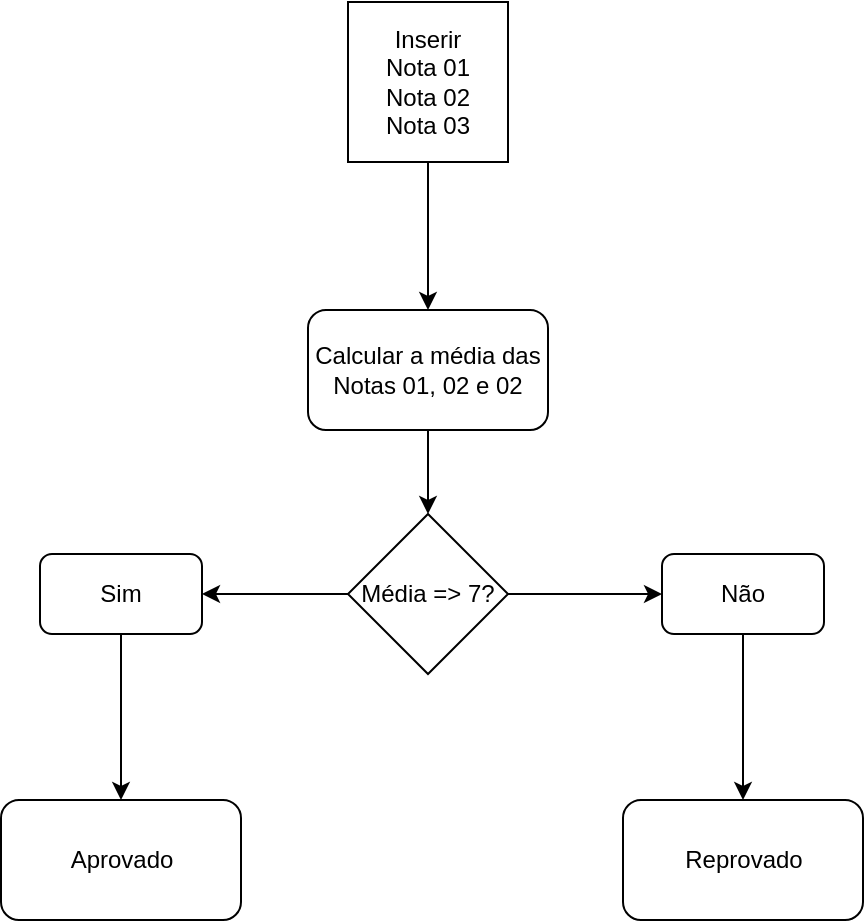 <mxfile version="21.3.6" type="github">
  <diagram name="Página-1" id="_HQ5h7OLWQsYk77wBsyj">
    <mxGraphModel dx="825" dy="444" grid="0" gridSize="10" guides="1" tooltips="1" connect="1" arrows="1" fold="1" page="1" pageScale="1" pageWidth="827" pageHeight="1169" math="0" shadow="0">
      <root>
        <mxCell id="0" />
        <mxCell id="1" parent="0" />
        <mxCell id="WV8zOq_HjZTnMMM5ROVg-3" style="edgeStyle=orthogonalEdgeStyle;rounded=0;orthogonalLoop=1;jettySize=auto;html=1;" edge="1" parent="1" source="WV8zOq_HjZTnMMM5ROVg-1" target="WV8zOq_HjZTnMMM5ROVg-2">
          <mxGeometry relative="1" as="geometry" />
        </mxCell>
        <mxCell id="WV8zOq_HjZTnMMM5ROVg-1" value="Inserir &lt;br&gt;Nota 01&lt;br&gt;Nota 02&lt;br&gt;Nota 03" style="whiteSpace=wrap;html=1;aspect=fixed;" vertex="1" parent="1">
          <mxGeometry x="374" y="43" width="80" height="80" as="geometry" />
        </mxCell>
        <mxCell id="WV8zOq_HjZTnMMM5ROVg-12" style="edgeStyle=orthogonalEdgeStyle;rounded=0;orthogonalLoop=1;jettySize=auto;html=1;" edge="1" parent="1" source="WV8zOq_HjZTnMMM5ROVg-2" target="WV8zOq_HjZTnMMM5ROVg-4">
          <mxGeometry relative="1" as="geometry" />
        </mxCell>
        <mxCell id="WV8zOq_HjZTnMMM5ROVg-2" value="Calcular a média das Notas 01, 02 e 02" style="rounded=1;whiteSpace=wrap;html=1;" vertex="1" parent="1">
          <mxGeometry x="354" y="197" width="120" height="60" as="geometry" />
        </mxCell>
        <mxCell id="WV8zOq_HjZTnMMM5ROVg-9" style="edgeStyle=orthogonalEdgeStyle;rounded=0;orthogonalLoop=1;jettySize=auto;html=1;entryX=1;entryY=0.5;entryDx=0;entryDy=0;" edge="1" parent="1" source="WV8zOq_HjZTnMMM5ROVg-4" target="WV8zOq_HjZTnMMM5ROVg-5">
          <mxGeometry relative="1" as="geometry" />
        </mxCell>
        <mxCell id="WV8zOq_HjZTnMMM5ROVg-11" style="edgeStyle=orthogonalEdgeStyle;rounded=0;orthogonalLoop=1;jettySize=auto;html=1;" edge="1" parent="1" source="WV8zOq_HjZTnMMM5ROVg-4" target="WV8zOq_HjZTnMMM5ROVg-8">
          <mxGeometry relative="1" as="geometry" />
        </mxCell>
        <mxCell id="WV8zOq_HjZTnMMM5ROVg-4" value="Média =&amp;gt; 7?" style="rhombus;whiteSpace=wrap;html=1;" vertex="1" parent="1">
          <mxGeometry x="374" y="299" width="80" height="80" as="geometry" />
        </mxCell>
        <mxCell id="WV8zOq_HjZTnMMM5ROVg-15" style="edgeStyle=orthogonalEdgeStyle;rounded=0;orthogonalLoop=1;jettySize=auto;html=1;entryX=0.5;entryY=0;entryDx=0;entryDy=0;" edge="1" parent="1" source="WV8zOq_HjZTnMMM5ROVg-5" target="WV8zOq_HjZTnMMM5ROVg-13">
          <mxGeometry relative="1" as="geometry" />
        </mxCell>
        <mxCell id="WV8zOq_HjZTnMMM5ROVg-5" value="Sim" style="rounded=1;whiteSpace=wrap;html=1;" vertex="1" parent="1">
          <mxGeometry x="220" y="319" width="81" height="40" as="geometry" />
        </mxCell>
        <mxCell id="WV8zOq_HjZTnMMM5ROVg-16" style="edgeStyle=orthogonalEdgeStyle;rounded=0;orthogonalLoop=1;jettySize=auto;html=1;entryX=0.5;entryY=0;entryDx=0;entryDy=0;" edge="1" parent="1" source="WV8zOq_HjZTnMMM5ROVg-8" target="WV8zOq_HjZTnMMM5ROVg-14">
          <mxGeometry relative="1" as="geometry" />
        </mxCell>
        <mxCell id="WV8zOq_HjZTnMMM5ROVg-8" value="Não" style="rounded=1;whiteSpace=wrap;html=1;" vertex="1" parent="1">
          <mxGeometry x="531" y="319" width="81" height="40" as="geometry" />
        </mxCell>
        <mxCell id="WV8zOq_HjZTnMMM5ROVg-13" value="Aprovado" style="rounded=1;whiteSpace=wrap;html=1;" vertex="1" parent="1">
          <mxGeometry x="200.5" y="442" width="120" height="60" as="geometry" />
        </mxCell>
        <mxCell id="WV8zOq_HjZTnMMM5ROVg-14" value="Reprovado" style="rounded=1;whiteSpace=wrap;html=1;" vertex="1" parent="1">
          <mxGeometry x="511.5" y="442" width="120" height="60" as="geometry" />
        </mxCell>
      </root>
    </mxGraphModel>
  </diagram>
</mxfile>
